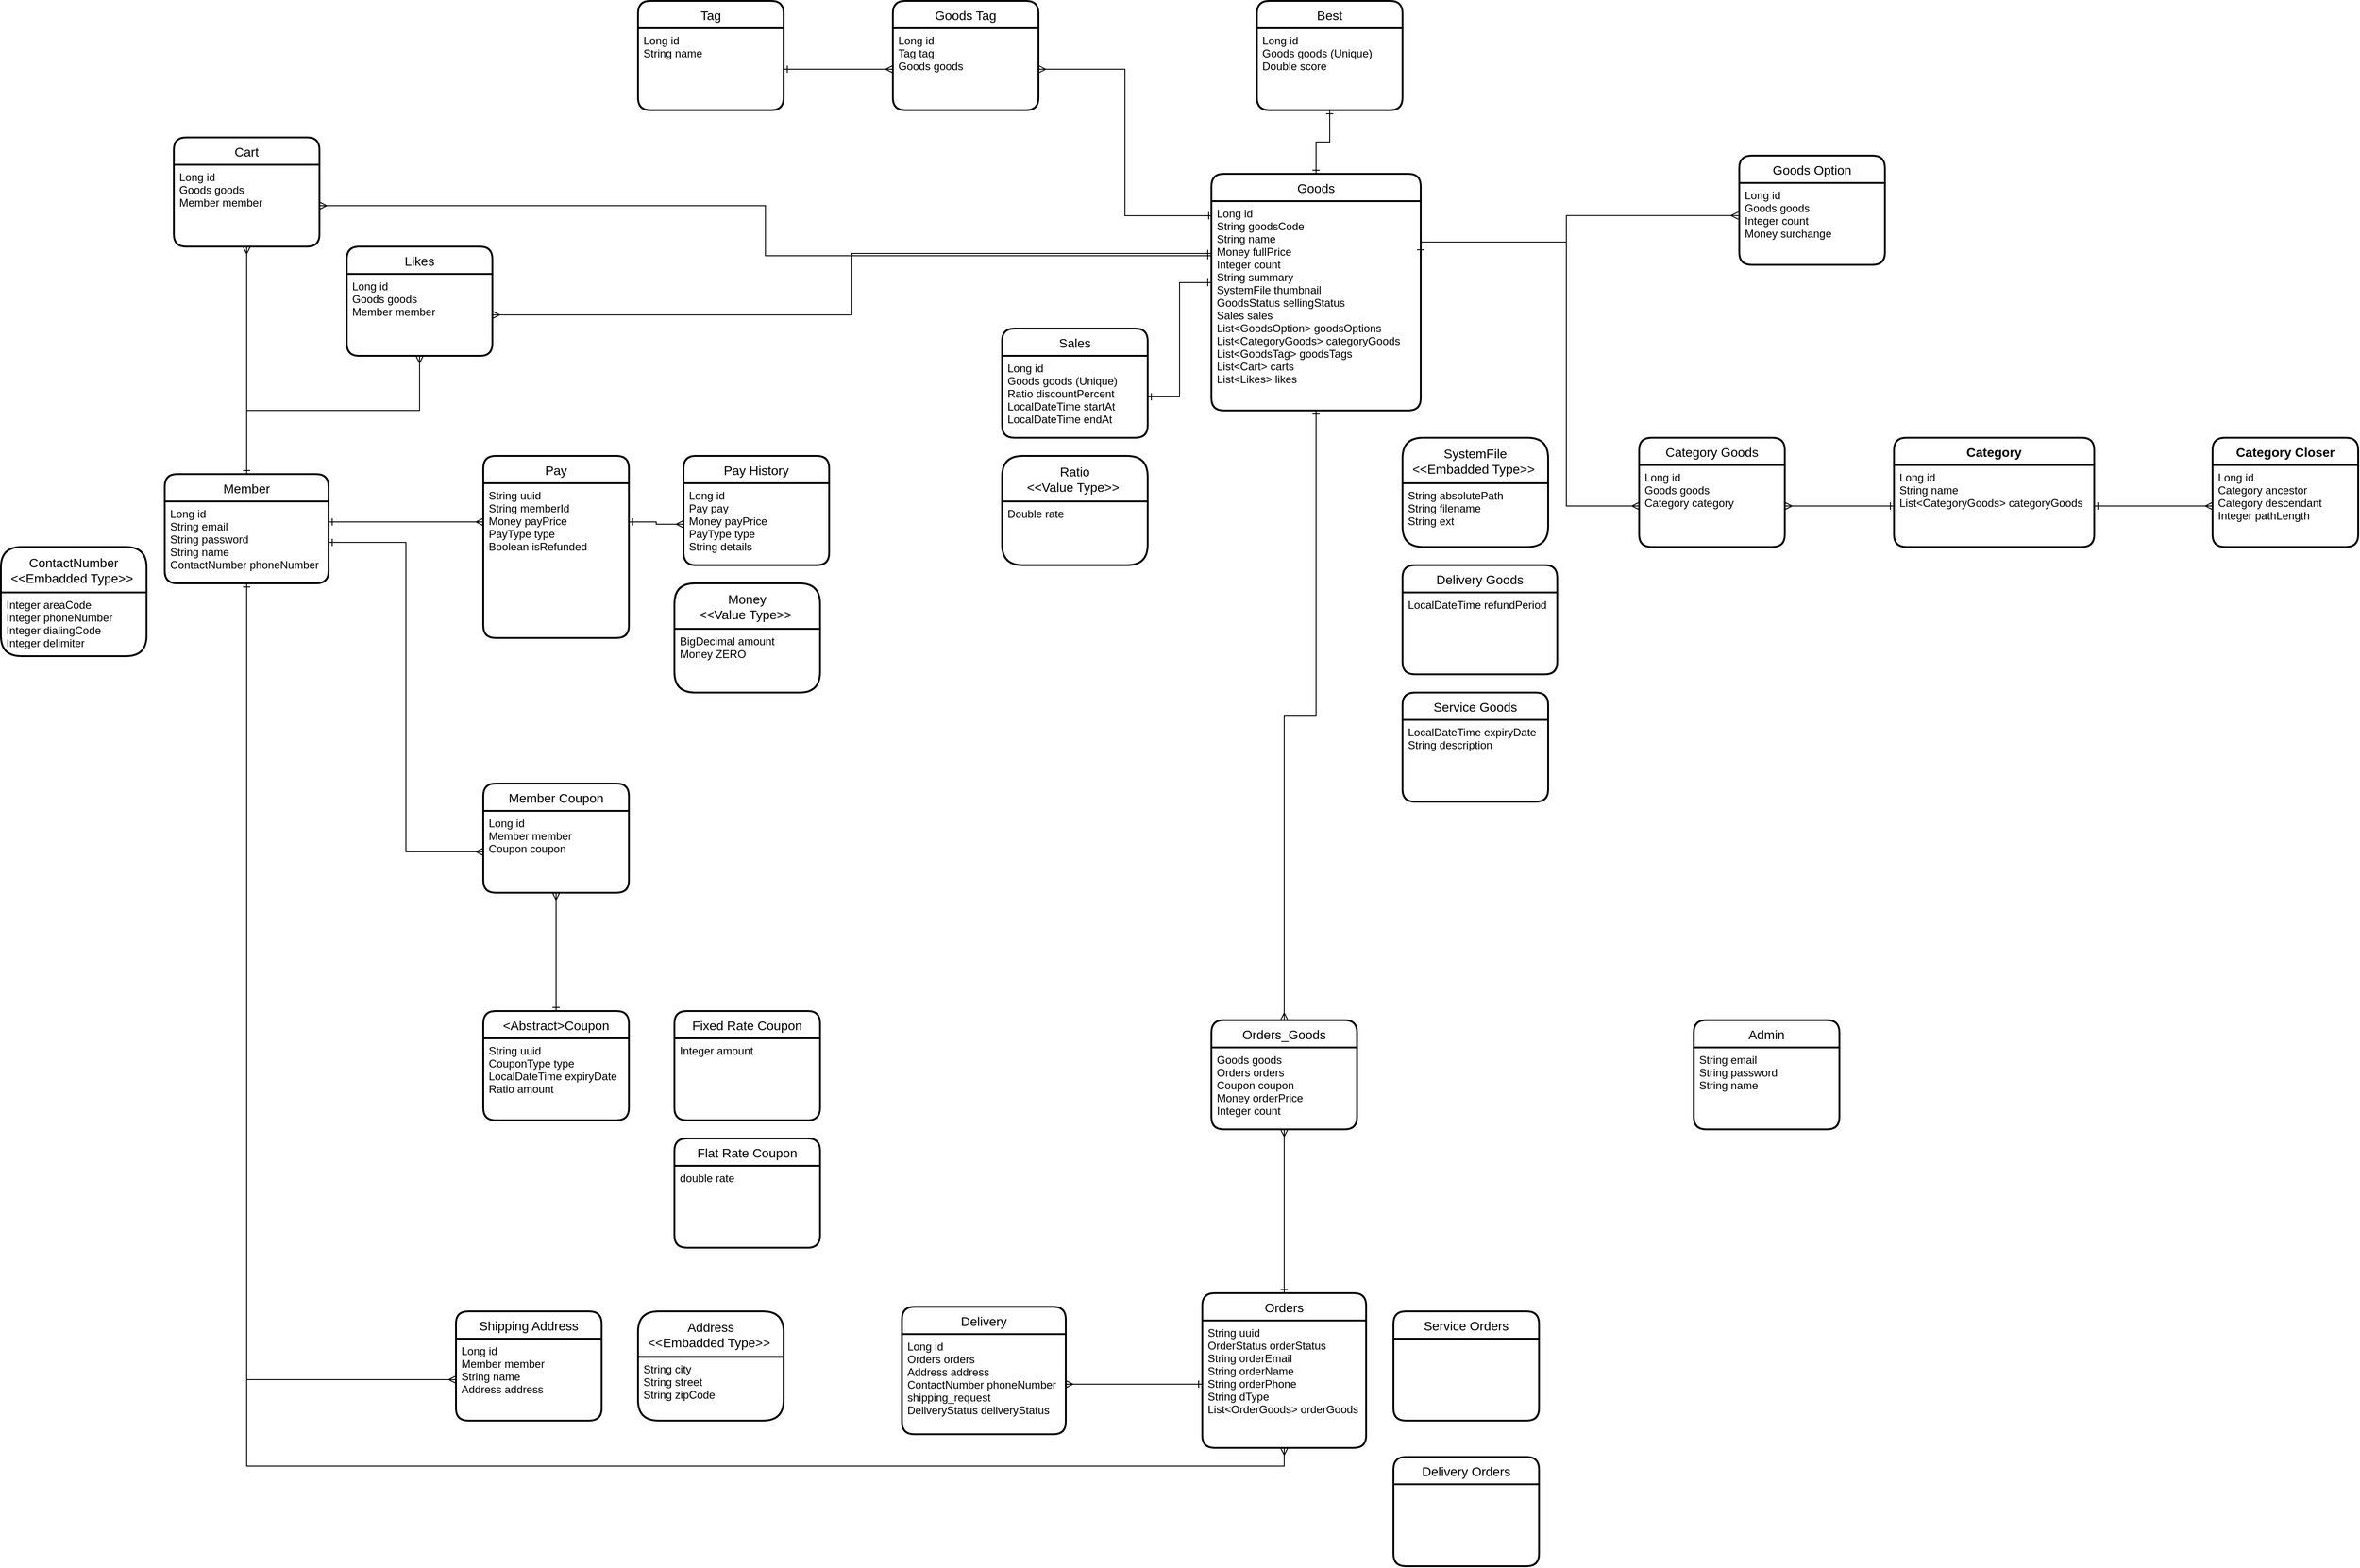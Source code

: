 <mxfile version="14.9.6" type="github">
  <diagram id="R2lEEEUBdFMjLlhIrx00" name="Page-1">
    <mxGraphModel dx="2787" dy="1233" grid="1" gridSize="10" guides="1" tooltips="1" connect="1" arrows="1" fold="1" page="1" pageScale="1" pageWidth="850" pageHeight="1100" math="0" shadow="0" extFonts="Permanent Marker^https://fonts.googleapis.com/css?family=Permanent+Marker">
      <root>
        <mxCell id="0" />
        <mxCell id="1" parent="0" />
        <mxCell id="LhNx0IezDrV9IMbFQ53--1" value="Cart" style="swimlane;childLayout=stackLayout;horizontal=1;startSize=30;horizontalStack=0;rounded=1;fontSize=14;fontStyle=0;strokeWidth=2;resizeParent=0;resizeLast=1;shadow=0;dashed=0;align=center;" parent="1" vertex="1">
          <mxGeometry x="50" y="310" width="160" height="120" as="geometry" />
        </mxCell>
        <mxCell id="LhNx0IezDrV9IMbFQ53--2" value="Long id&#xa;Goods goods&#xa;Member member" style="align=left;strokeColor=none;fillColor=none;spacingLeft=4;fontSize=12;verticalAlign=top;resizable=0;rotatable=0;part=1;" parent="LhNx0IezDrV9IMbFQ53--1" vertex="1">
          <mxGeometry y="30" width="160" height="90" as="geometry" />
        </mxCell>
        <mxCell id="VUOV4kChI3UFozRKCIeM-19" style="edgeStyle=orthogonalEdgeStyle;rounded=0;orthogonalLoop=1;jettySize=auto;html=1;entryX=0;entryY=0.5;entryDx=0;entryDy=0;startArrow=ERone;startFill=0;endArrow=ERmany;endFill=0;exitX=1;exitY=0.25;exitDx=0;exitDy=0;" edge="1" parent="1" source="LhNx0IezDrV9IMbFQ53--4" target="LhNx0IezDrV9IMbFQ53--52">
          <mxGeometry relative="1" as="geometry">
            <Array as="points">
              <mxPoint x="1580" y="425" />
              <mxPoint x="1580" y="715" />
            </Array>
          </mxGeometry>
        </mxCell>
        <mxCell id="VUOV4kChI3UFozRKCIeM-22" style="edgeStyle=orthogonalEdgeStyle;rounded=0;orthogonalLoop=1;jettySize=auto;html=1;entryX=0.5;entryY=1;entryDx=0;entryDy=0;startArrow=ERone;startFill=0;endArrow=ERone;endFill=0;" edge="1" parent="1" source="LhNx0IezDrV9IMbFQ53--3" target="LhNx0IezDrV9IMbFQ53--47">
          <mxGeometry relative="1" as="geometry" />
        </mxCell>
        <mxCell id="VUOV4kChI3UFozRKCIeM-29" style="edgeStyle=orthogonalEdgeStyle;rounded=0;orthogonalLoop=1;jettySize=auto;html=1;startArrow=ERone;startFill=0;endArrow=ERmany;endFill=0;" edge="1" parent="1" source="LhNx0IezDrV9IMbFQ53--3" target="LhNx0IezDrV9IMbFQ53--2">
          <mxGeometry relative="1" as="geometry">
            <Array as="points">
              <mxPoint x="700" y="440" />
              <mxPoint x="700" y="385" />
            </Array>
          </mxGeometry>
        </mxCell>
        <mxCell id="LhNx0IezDrV9IMbFQ53--3" value="Goods" style="swimlane;childLayout=stackLayout;horizontal=1;startSize=30;horizontalStack=0;rounded=1;fontSize=14;fontStyle=0;strokeWidth=2;resizeParent=0;resizeLast=1;shadow=0;dashed=0;align=center;" parent="1" vertex="1">
          <mxGeometry x="1190" y="350" width="230" height="260" as="geometry" />
        </mxCell>
        <mxCell id="LhNx0IezDrV9IMbFQ53--4" value="Long id&#xa;String goodsCode&#xa;String name&#xa;Money fullPrice&#xa;Integer count&#xa;String summary&#xa;SystemFile thumbnail&#xa;GoodsStatus sellingStatus&#xa;Sales sales&#xa;List&lt;GoodsOption&gt; goodsOptions&#xa;List&lt;CategoryGoods&gt; categoryGoods&#xa;List&lt;GoodsTag&gt; goodsTags&#xa;List&lt;Cart&gt; carts&#xa;List&lt;Likes&gt; likes" style="align=left;strokeColor=none;fillColor=none;spacingLeft=4;fontSize=12;verticalAlign=top;resizable=0;rotatable=0;part=1;" parent="LhNx0IezDrV9IMbFQ53--3" vertex="1">
          <mxGeometry y="30" width="230" height="230" as="geometry" />
        </mxCell>
        <mxCell id="VUOV4kChI3UFozRKCIeM-26" style="edgeStyle=orthogonalEdgeStyle;rounded=0;orthogonalLoop=1;jettySize=auto;html=1;startArrow=ERone;startFill=0;endArrow=ERmany;endFill=0;" edge="1" parent="1" source="LhNx0IezDrV9IMbFQ53--6" target="LhNx0IezDrV9IMbFQ53--9">
          <mxGeometry relative="1" as="geometry">
            <Array as="points">
              <mxPoint x="130" y="610" />
              <mxPoint x="320" y="610" />
            </Array>
          </mxGeometry>
        </mxCell>
        <mxCell id="VUOV4kChI3UFozRKCIeM-27" style="edgeStyle=orthogonalEdgeStyle;rounded=0;orthogonalLoop=1;jettySize=auto;html=1;entryX=0.5;entryY=1;entryDx=0;entryDy=0;startArrow=ERone;startFill=0;endArrow=ERmany;endFill=0;" edge="1" parent="1" source="LhNx0IezDrV9IMbFQ53--6" target="LhNx0IezDrV9IMbFQ53--2">
          <mxGeometry relative="1" as="geometry" />
        </mxCell>
        <mxCell id="LhNx0IezDrV9IMbFQ53--6" value="Member" style="swimlane;childLayout=stackLayout;horizontal=1;startSize=30;horizontalStack=0;rounded=1;fontSize=14;fontStyle=0;strokeWidth=2;resizeParent=0;resizeLast=1;shadow=0;dashed=0;align=center;" parent="1" vertex="1">
          <mxGeometry x="40" y="680" width="180" height="120" as="geometry" />
        </mxCell>
        <mxCell id="LhNx0IezDrV9IMbFQ53--7" value="Long id&#xa;String email&#xa;String password&#xa;String name&#xa;ContactNumber phoneNumber" style="align=left;strokeColor=none;fillColor=none;spacingLeft=4;fontSize=12;verticalAlign=top;resizable=0;rotatable=0;part=1;" parent="LhNx0IezDrV9IMbFQ53--6" vertex="1">
          <mxGeometry y="30" width="180" height="90" as="geometry" />
        </mxCell>
        <mxCell id="LhNx0IezDrV9IMbFQ53--8" value="Likes" style="swimlane;childLayout=stackLayout;horizontal=1;startSize=30;horizontalStack=0;rounded=1;fontSize=14;fontStyle=0;strokeWidth=2;resizeParent=0;resizeLast=1;shadow=0;dashed=0;align=center;" parent="1" vertex="1">
          <mxGeometry x="240" y="430" width="160" height="120" as="geometry" />
        </mxCell>
        <mxCell id="LhNx0IezDrV9IMbFQ53--9" value="Long id&#xa;Goods goods&#xa;Member member" style="align=left;strokeColor=none;fillColor=none;spacingLeft=4;fontSize=12;verticalAlign=top;resizable=0;rotatable=0;part=1;" parent="LhNx0IezDrV9IMbFQ53--8" vertex="1">
          <mxGeometry y="30" width="160" height="90" as="geometry" />
        </mxCell>
        <mxCell id="LhNx0IezDrV9IMbFQ53--11" value="Sales" style="swimlane;childLayout=stackLayout;horizontal=1;startSize=30;horizontalStack=0;rounded=1;fontSize=14;fontStyle=0;strokeWidth=2;resizeParent=0;resizeLast=1;shadow=0;dashed=0;align=center;" parent="1" vertex="1">
          <mxGeometry x="960" y="520" width="160" height="120" as="geometry" />
        </mxCell>
        <mxCell id="LhNx0IezDrV9IMbFQ53--12" value="Long id&#xa;Goods goods (Unique)&#xa;Ratio discountPercent&#xa;LocalDateTime startAt&#xa;LocalDateTime endAt" style="align=left;strokeColor=none;fillColor=none;spacingLeft=4;fontSize=12;verticalAlign=top;resizable=0;rotatable=0;part=1;" parent="LhNx0IezDrV9IMbFQ53--11" vertex="1">
          <mxGeometry y="30" width="160" height="90" as="geometry" />
        </mxCell>
        <mxCell id="LhNx0IezDrV9IMbFQ53--13" value="Pay" style="swimlane;childLayout=stackLayout;horizontal=1;startSize=30;horizontalStack=0;rounded=1;fontSize=14;fontStyle=0;strokeWidth=2;resizeParent=0;resizeLast=1;shadow=0;dashed=0;align=center;" parent="1" vertex="1">
          <mxGeometry x="390" y="660" width="160" height="200" as="geometry" />
        </mxCell>
        <mxCell id="LhNx0IezDrV9IMbFQ53--14" value="String uuid&#xa;String memberId&#xa;Money payPrice&#xa;PayType type&#xa;Boolean isRefunded&#xa;" style="align=left;strokeColor=none;fillColor=none;spacingLeft=4;fontSize=12;verticalAlign=top;resizable=0;rotatable=0;part=1;" parent="LhNx0IezDrV9IMbFQ53--13" vertex="1">
          <mxGeometry y="30" width="160" height="170" as="geometry" />
        </mxCell>
        <mxCell id="LhNx0IezDrV9IMbFQ53--16" value="Pay History" style="swimlane;childLayout=stackLayout;horizontal=1;startSize=30;horizontalStack=0;rounded=1;fontSize=14;fontStyle=0;strokeWidth=2;resizeParent=0;resizeLast=1;shadow=0;dashed=0;align=center;" parent="1" vertex="1">
          <mxGeometry x="610" y="660" width="160" height="120" as="geometry" />
        </mxCell>
        <mxCell id="LhNx0IezDrV9IMbFQ53--17" value="Long id&#xa;Pay pay&#xa;Money payPrice&#xa;PayType type&#xa;String details" style="align=left;strokeColor=none;fillColor=none;spacingLeft=4;fontSize=12;verticalAlign=top;resizable=0;rotatable=0;part=1;" parent="LhNx0IezDrV9IMbFQ53--16" vertex="1">
          <mxGeometry y="30" width="160" height="90" as="geometry" />
        </mxCell>
        <mxCell id="LhNx0IezDrV9IMbFQ53--19" value="Member Coupon" style="swimlane;childLayout=stackLayout;horizontal=1;startSize=30;horizontalStack=0;rounded=1;fontSize=14;fontStyle=0;strokeWidth=2;resizeParent=0;resizeLast=1;shadow=0;dashed=0;align=center;" parent="1" vertex="1">
          <mxGeometry x="390" y="1020" width="160" height="120" as="geometry" />
        </mxCell>
        <mxCell id="LhNx0IezDrV9IMbFQ53--20" value="Long id&#xa;Member member&#xa;Coupon coupon" style="align=left;strokeColor=none;fillColor=none;spacingLeft=4;fontSize=12;verticalAlign=top;resizable=0;rotatable=0;part=1;" parent="LhNx0IezDrV9IMbFQ53--19" vertex="1">
          <mxGeometry y="30" width="160" height="90" as="geometry" />
        </mxCell>
        <mxCell id="VUOV4kChI3UFozRKCIeM-11" style="edgeStyle=orthogonalEdgeStyle;rounded=0;orthogonalLoop=1;jettySize=auto;html=1;exitX=0.5;exitY=0;exitDx=0;exitDy=0;entryX=0.5;entryY=1;entryDx=0;entryDy=0;startArrow=ERone;startFill=0;endArrow=ERmany;endFill=0;" edge="1" parent="1" source="LhNx0IezDrV9IMbFQ53--21" target="LhNx0IezDrV9IMbFQ53--20">
          <mxGeometry relative="1" as="geometry" />
        </mxCell>
        <mxCell id="LhNx0IezDrV9IMbFQ53--21" value="&lt;Abstract&gt;Coupon" style="swimlane;childLayout=stackLayout;horizontal=1;startSize=30;horizontalStack=0;rounded=1;fontSize=14;fontStyle=0;strokeWidth=2;resizeParent=0;resizeLast=1;shadow=0;dashed=0;align=center;" parent="1" vertex="1">
          <mxGeometry x="390" y="1270" width="160" height="120" as="geometry" />
        </mxCell>
        <mxCell id="LhNx0IezDrV9IMbFQ53--22" value="String uuid&#xa;CouponType type&#xa;LocalDateTime expiryDate&#xa;Ratio amount" style="align=left;strokeColor=none;fillColor=none;spacingLeft=4;fontSize=12;verticalAlign=top;resizable=0;rotatable=0;part=1;" parent="LhNx0IezDrV9IMbFQ53--21" vertex="1">
          <mxGeometry y="30" width="160" height="90" as="geometry" />
        </mxCell>
        <mxCell id="LhNx0IezDrV9IMbFQ53--23" value="Fixed Rate Coupon" style="swimlane;childLayout=stackLayout;horizontal=1;startSize=30;horizontalStack=0;rounded=1;fontSize=14;fontStyle=0;strokeWidth=2;resizeParent=0;resizeLast=1;shadow=0;dashed=0;align=center;" parent="1" vertex="1">
          <mxGeometry x="600" y="1270" width="160" height="120" as="geometry" />
        </mxCell>
        <mxCell id="LhNx0IezDrV9IMbFQ53--24" value="Integer amount" style="align=left;strokeColor=none;fillColor=none;spacingLeft=4;fontSize=12;verticalAlign=top;resizable=0;rotatable=0;part=1;" parent="LhNx0IezDrV9IMbFQ53--23" vertex="1">
          <mxGeometry y="30" width="160" height="90" as="geometry" />
        </mxCell>
        <mxCell id="LhNx0IezDrV9IMbFQ53--25" value="Flat Rate Coupon" style="swimlane;childLayout=stackLayout;horizontal=1;startSize=30;horizontalStack=0;rounded=1;fontSize=14;fontStyle=0;strokeWidth=2;resizeParent=0;resizeLast=1;shadow=0;dashed=0;align=center;" parent="1" vertex="1">
          <mxGeometry x="600" y="1410" width="160" height="120" as="geometry" />
        </mxCell>
        <mxCell id="LhNx0IezDrV9IMbFQ53--26" value="double rate" style="align=left;strokeColor=none;fillColor=none;spacingLeft=4;fontSize=12;verticalAlign=top;resizable=0;rotatable=0;part=1;" parent="LhNx0IezDrV9IMbFQ53--25" vertex="1">
          <mxGeometry y="30" width="160" height="90" as="geometry" />
        </mxCell>
        <mxCell id="LhNx0IezDrV9IMbFQ53--27" value="Shipping Address" style="swimlane;childLayout=stackLayout;horizontal=1;startSize=30;horizontalStack=0;rounded=1;fontSize=14;fontStyle=0;strokeWidth=2;resizeParent=0;resizeLast=1;shadow=0;dashed=0;align=center;" parent="1" vertex="1">
          <mxGeometry x="360" y="1600" width="160" height="120" as="geometry" />
        </mxCell>
        <mxCell id="LhNx0IezDrV9IMbFQ53--28" value="Long id&#xa;Member member&#xa;String name&#xa;Address address" style="align=left;strokeColor=none;fillColor=none;spacingLeft=4;fontSize=12;verticalAlign=top;resizable=0;rotatable=0;part=1;" parent="LhNx0IezDrV9IMbFQ53--27" vertex="1">
          <mxGeometry y="30" width="160" height="90" as="geometry" />
        </mxCell>
        <mxCell id="LhNx0IezDrV9IMbFQ53--29" value="Delivery" style="swimlane;childLayout=stackLayout;horizontal=1;startSize=30;horizontalStack=0;rounded=1;fontSize=14;fontStyle=0;strokeWidth=2;resizeParent=0;resizeLast=1;shadow=0;dashed=0;align=center;" parent="1" vertex="1">
          <mxGeometry x="850" y="1595" width="180" height="140" as="geometry" />
        </mxCell>
        <mxCell id="LhNx0IezDrV9IMbFQ53--30" value="Long id&#xa;Orders orders&#xa;Address address&#xa;ContactNumber phoneNumber&#xa;shipping_request&#xa;DeliveryStatus deliveryStatus&#xa;" style="align=left;strokeColor=none;fillColor=none;spacingLeft=4;fontSize=12;verticalAlign=top;resizable=0;rotatable=0;part=1;" parent="LhNx0IezDrV9IMbFQ53--29" vertex="1">
          <mxGeometry y="30" width="180" height="110" as="geometry" />
        </mxCell>
        <mxCell id="VUOV4kChI3UFozRKCIeM-15" style="edgeStyle=orthogonalEdgeStyle;rounded=0;orthogonalLoop=1;jettySize=auto;html=1;exitX=0.5;exitY=0;exitDx=0;exitDy=0;entryX=0.5;entryY=1;entryDx=0;entryDy=0;startArrow=ERone;startFill=0;endArrow=ERmany;endFill=0;" edge="1" parent="1" source="LhNx0IezDrV9IMbFQ53--31" target="LhNx0IezDrV9IMbFQ53--39">
          <mxGeometry relative="1" as="geometry" />
        </mxCell>
        <mxCell id="LhNx0IezDrV9IMbFQ53--31" value="Orders" style="swimlane;childLayout=stackLayout;horizontal=1;startSize=30;horizontalStack=0;rounded=1;fontSize=14;fontStyle=0;strokeWidth=2;resizeParent=0;resizeLast=1;shadow=0;dashed=0;align=center;" parent="1" vertex="1">
          <mxGeometry x="1180" y="1580" width="180" height="170" as="geometry" />
        </mxCell>
        <mxCell id="LhNx0IezDrV9IMbFQ53--32" value="String uuid&#xa;OrderStatus orderStatus&#xa;String orderEmail&#xa;String orderName&#xa;String orderPhone&#xa;String dType&#xa;List&lt;OrderGoods&gt; orderGoods" style="align=left;strokeColor=none;fillColor=none;spacingLeft=4;fontSize=12;verticalAlign=top;resizable=0;rotatable=0;part=1;" parent="LhNx0IezDrV9IMbFQ53--31" vertex="1">
          <mxGeometry y="30" width="180" height="140" as="geometry" />
        </mxCell>
        <mxCell id="LhNx0IezDrV9IMbFQ53--34" value="Service Orders" style="swimlane;childLayout=stackLayout;horizontal=1;startSize=30;horizontalStack=0;rounded=1;fontSize=14;fontStyle=0;strokeWidth=2;resizeParent=0;resizeLast=1;shadow=0;dashed=0;align=center;" parent="1" vertex="1">
          <mxGeometry x="1390" y="1600" width="160" height="120" as="geometry" />
        </mxCell>
        <mxCell id="LhNx0IezDrV9IMbFQ53--36" value="Delivery Orders" style="swimlane;childLayout=stackLayout;horizontal=1;startSize=30;horizontalStack=0;rounded=1;fontSize=14;fontStyle=0;strokeWidth=2;resizeParent=0;resizeLast=1;shadow=0;dashed=0;align=center;" parent="1" vertex="1">
          <mxGeometry x="1390" y="1760" width="160" height="120" as="geometry" />
        </mxCell>
        <mxCell id="LhNx0IezDrV9IMbFQ53--38" value="Orders_Goods" style="swimlane;childLayout=stackLayout;horizontal=1;startSize=30;horizontalStack=0;rounded=1;fontSize=14;fontStyle=0;strokeWidth=2;resizeParent=0;resizeLast=1;shadow=0;dashed=0;align=center;" parent="1" vertex="1">
          <mxGeometry x="1190" y="1280" width="160" height="120" as="geometry" />
        </mxCell>
        <mxCell id="LhNx0IezDrV9IMbFQ53--39" value="Goods goods&#xa;Orders orders&#xa;Coupon coupon&#xa;Money orderPrice&#xa;Integer count" style="align=left;strokeColor=none;fillColor=none;spacingLeft=4;fontSize=12;verticalAlign=top;resizable=0;rotatable=0;part=1;" parent="LhNx0IezDrV9IMbFQ53--38" vertex="1">
          <mxGeometry y="30" width="160" height="90" as="geometry" />
        </mxCell>
        <mxCell id="LhNx0IezDrV9IMbFQ53--40" value="Admin" style="swimlane;childLayout=stackLayout;horizontal=1;startSize=30;horizontalStack=0;rounded=1;fontSize=14;fontStyle=0;strokeWidth=2;resizeParent=0;resizeLast=1;shadow=0;dashed=0;align=center;" parent="1" vertex="1">
          <mxGeometry x="1720" y="1280" width="160" height="120" as="geometry" />
        </mxCell>
        <mxCell id="LhNx0IezDrV9IMbFQ53--41" value="String email&#xa;String password&#xa;String name" style="align=left;strokeColor=none;fillColor=none;spacingLeft=4;fontSize=12;verticalAlign=top;resizable=0;rotatable=0;part=1;" parent="LhNx0IezDrV9IMbFQ53--40" vertex="1">
          <mxGeometry y="30" width="160" height="90" as="geometry" />
        </mxCell>
        <mxCell id="LhNx0IezDrV9IMbFQ53--42" value="Goods Tag" style="swimlane;childLayout=stackLayout;horizontal=1;startSize=30;horizontalStack=0;rounded=1;fontSize=14;fontStyle=0;strokeWidth=2;resizeParent=0;resizeLast=1;shadow=0;dashed=0;align=center;" parent="1" vertex="1">
          <mxGeometry x="840" y="160" width="160" height="120" as="geometry" />
        </mxCell>
        <mxCell id="LhNx0IezDrV9IMbFQ53--43" value="Long id&#xa;Tag tag&#xa;Goods goods" style="align=left;strokeColor=none;fillColor=none;spacingLeft=4;fontSize=12;verticalAlign=top;resizable=0;rotatable=0;part=1;" parent="LhNx0IezDrV9IMbFQ53--42" vertex="1">
          <mxGeometry y="30" width="160" height="90" as="geometry" />
        </mxCell>
        <mxCell id="LhNx0IezDrV9IMbFQ53--44" value="Tag" style="swimlane;childLayout=stackLayout;horizontal=1;startSize=30;horizontalStack=0;rounded=1;fontSize=14;fontStyle=0;strokeWidth=2;resizeParent=0;resizeLast=1;shadow=0;dashed=0;align=center;" parent="1" vertex="1">
          <mxGeometry x="560" y="160" width="160" height="120" as="geometry" />
        </mxCell>
        <mxCell id="LhNx0IezDrV9IMbFQ53--45" value="Long id&#xa;String name&#xa;" style="align=left;strokeColor=none;fillColor=none;spacingLeft=4;fontSize=12;verticalAlign=top;resizable=0;rotatable=0;part=1;" parent="LhNx0IezDrV9IMbFQ53--44" vertex="1">
          <mxGeometry y="30" width="160" height="90" as="geometry" />
        </mxCell>
        <mxCell id="LhNx0IezDrV9IMbFQ53--46" value="Best" style="swimlane;childLayout=stackLayout;horizontal=1;startSize=30;horizontalStack=0;rounded=1;fontSize=14;fontStyle=0;strokeWidth=2;resizeParent=0;resizeLast=1;shadow=0;dashed=0;align=center;" parent="1" vertex="1">
          <mxGeometry x="1240" y="160" width="160" height="120" as="geometry" />
        </mxCell>
        <mxCell id="LhNx0IezDrV9IMbFQ53--47" value="Long id&#xa;Goods goods (Unique)&#xa;Double score&#xa;" style="align=left;strokeColor=none;fillColor=none;spacingLeft=4;fontSize=12;verticalAlign=top;resizable=0;rotatable=0;part=1;" parent="LhNx0IezDrV9IMbFQ53--46" vertex="1">
          <mxGeometry y="30" width="160" height="90" as="geometry" />
        </mxCell>
        <mxCell id="LhNx0IezDrV9IMbFQ53--49" value="Goods Option" style="swimlane;childLayout=stackLayout;horizontal=1;startSize=30;horizontalStack=0;rounded=1;fontSize=14;fontStyle=0;strokeWidth=2;resizeParent=0;resizeLast=1;shadow=0;dashed=0;align=center;" parent="1" vertex="1">
          <mxGeometry x="1770" y="330" width="160" height="120" as="geometry" />
        </mxCell>
        <mxCell id="LhNx0IezDrV9IMbFQ53--50" value="Long id&#xa;Goods goods&#xa;Integer count&#xa;Money surchange" style="align=left;strokeColor=none;fillColor=none;spacingLeft=4;fontSize=12;verticalAlign=top;resizable=0;rotatable=0;part=1;" parent="LhNx0IezDrV9IMbFQ53--49" vertex="1">
          <mxGeometry y="30" width="160" height="90" as="geometry" />
        </mxCell>
        <mxCell id="LhNx0IezDrV9IMbFQ53--51" value="Category Goods" style="swimlane;childLayout=stackLayout;horizontal=1;startSize=30;horizontalStack=0;rounded=1;fontSize=14;fontStyle=0;strokeWidth=2;resizeParent=0;resizeLast=1;shadow=0;dashed=0;align=center;" parent="1" vertex="1">
          <mxGeometry x="1660" y="640" width="160" height="120" as="geometry" />
        </mxCell>
        <mxCell id="LhNx0IezDrV9IMbFQ53--52" value="Long id&#xa;Goods goods&#xa;Category category" style="align=left;strokeColor=none;fillColor=none;spacingLeft=4;fontSize=12;verticalAlign=top;resizable=0;rotatable=0;part=1;" parent="LhNx0IezDrV9IMbFQ53--51" vertex="1">
          <mxGeometry y="30" width="160" height="90" as="geometry" />
        </mxCell>
        <mxCell id="LhNx0IezDrV9IMbFQ53--53" value="Delivery Goods" style="swimlane;childLayout=stackLayout;horizontal=1;startSize=30;horizontalStack=0;rounded=1;fontSize=14;fontStyle=0;strokeWidth=2;resizeParent=0;resizeLast=1;shadow=0;dashed=0;align=center;" parent="1" vertex="1">
          <mxGeometry x="1400" y="780" width="170" height="120" as="geometry" />
        </mxCell>
        <mxCell id="LhNx0IezDrV9IMbFQ53--54" value="LocalDateTime refundPeriod" style="align=left;strokeColor=none;fillColor=none;spacingLeft=4;fontSize=12;verticalAlign=top;resizable=0;rotatable=0;part=1;" parent="LhNx0IezDrV9IMbFQ53--53" vertex="1">
          <mxGeometry y="30" width="170" height="90" as="geometry" />
        </mxCell>
        <mxCell id="LhNx0IezDrV9IMbFQ53--55" value="Service Goods" style="swimlane;childLayout=stackLayout;horizontal=1;startSize=30;horizontalStack=0;rounded=1;fontSize=14;fontStyle=0;strokeWidth=2;resizeParent=0;resizeLast=1;shadow=0;dashed=0;align=center;" parent="1" vertex="1">
          <mxGeometry x="1400" y="920" width="160" height="120" as="geometry" />
        </mxCell>
        <mxCell id="LhNx0IezDrV9IMbFQ53--56" value="LocalDateTime expiryDate&#xa;String description" style="align=left;strokeColor=none;fillColor=none;spacingLeft=4;fontSize=12;verticalAlign=top;resizable=0;rotatable=0;part=1;" parent="LhNx0IezDrV9IMbFQ53--55" vertex="1">
          <mxGeometry y="30" width="160" height="90" as="geometry" />
        </mxCell>
        <mxCell id="LhNx0IezDrV9IMbFQ53--57" value="Category" style="swimlane;childLayout=stackLayout;horizontal=1;startSize=30;horizontalStack=0;rounded=1;fontSize=14;fontStyle=1;strokeWidth=2;resizeParent=0;resizeLast=1;shadow=0;dashed=0;align=center;" parent="1" vertex="1">
          <mxGeometry x="1940" y="640" width="220" height="120" as="geometry" />
        </mxCell>
        <mxCell id="LhNx0IezDrV9IMbFQ53--58" value="Long id&#xa;String name&#xa;List&lt;CategoryGoods&gt; categoryGoods" style="align=left;strokeColor=none;fillColor=none;spacingLeft=4;fontSize=12;verticalAlign=top;resizable=0;rotatable=0;part=1;" parent="LhNx0IezDrV9IMbFQ53--57" vertex="1">
          <mxGeometry y="30" width="220" height="90" as="geometry" />
        </mxCell>
        <mxCell id="LhNx0IezDrV9IMbFQ53--59" value="Category Closer" style="swimlane;childLayout=stackLayout;horizontal=1;startSize=30;horizontalStack=0;rounded=1;fontSize=14;fontStyle=1;strokeWidth=2;resizeParent=0;resizeLast=1;shadow=0;dashed=0;align=center;" parent="1" vertex="1">
          <mxGeometry x="2290" y="640" width="160" height="120" as="geometry" />
        </mxCell>
        <mxCell id="LhNx0IezDrV9IMbFQ53--60" value="Long id&#xa;Category ancestor&#xa;Category descendant&#xa;Integer pathLength" style="align=left;strokeColor=none;fillColor=none;spacingLeft=4;fontSize=12;verticalAlign=top;resizable=0;rotatable=0;part=1;" parent="LhNx0IezDrV9IMbFQ53--59" vertex="1">
          <mxGeometry y="30" width="160" height="90" as="geometry" />
        </mxCell>
        <mxCell id="LhNx0IezDrV9IMbFQ53--66" value="ContactNumber&#xa;&lt;&lt;Embadded Type&gt;&gt; " style="swimlane;childLayout=stackLayout;horizontal=1;startSize=50;horizontalStack=0;rounded=1;fontSize=14;fontStyle=0;strokeWidth=2;resizeParent=0;resizeLast=1;shadow=0;dashed=0;align=center;" parent="1" vertex="1">
          <mxGeometry x="-140" y="760" width="160" height="120" as="geometry" />
        </mxCell>
        <mxCell id="LhNx0IezDrV9IMbFQ53--67" value="Integer areaCode&#xa;Integer phoneNumber&#xa;Integer dialingCode&#xa;Integer delimiter" style="align=left;strokeColor=none;fillColor=none;spacingLeft=4;fontSize=12;verticalAlign=top;resizable=0;rotatable=0;part=1;" parent="LhNx0IezDrV9IMbFQ53--66" vertex="1">
          <mxGeometry y="50" width="160" height="70" as="geometry" />
        </mxCell>
        <mxCell id="LhNx0IezDrV9IMbFQ53--68" value="Money&#xa;&lt;&lt;Value Type&gt;&gt; " style="swimlane;childLayout=stackLayout;horizontal=1;startSize=50;horizontalStack=0;rounded=1;fontSize=14;fontStyle=0;strokeWidth=2;resizeParent=0;resizeLast=1;shadow=0;dashed=0;align=center;" parent="1" vertex="1">
          <mxGeometry x="600" y="800" width="160" height="120" as="geometry" />
        </mxCell>
        <mxCell id="LhNx0IezDrV9IMbFQ53--69" value="BigDecimal amount&#xa;Money ZERO" style="align=left;strokeColor=none;fillColor=none;spacingLeft=4;fontSize=12;verticalAlign=top;resizable=0;rotatable=0;part=1;" parent="LhNx0IezDrV9IMbFQ53--68" vertex="1">
          <mxGeometry y="50" width="160" height="70" as="geometry" />
        </mxCell>
        <mxCell id="LhNx0IezDrV9IMbFQ53--78" value="Address&#xa;&lt;&lt;Embadded Type&gt;&gt; " style="swimlane;childLayout=stackLayout;horizontal=1;startSize=50;horizontalStack=0;rounded=1;fontSize=14;fontStyle=0;strokeWidth=2;resizeParent=0;resizeLast=1;shadow=0;dashed=0;align=center;" parent="1" vertex="1">
          <mxGeometry x="560" y="1600" width="160" height="120" as="geometry" />
        </mxCell>
        <mxCell id="LhNx0IezDrV9IMbFQ53--79" value="String city&#xa;String street&#xa;String zipCode" style="align=left;strokeColor=none;fillColor=none;spacingLeft=4;fontSize=12;verticalAlign=top;resizable=0;rotatable=0;part=1;" parent="LhNx0IezDrV9IMbFQ53--78" vertex="1">
          <mxGeometry y="50" width="160" height="70" as="geometry" />
        </mxCell>
        <mxCell id="LhNx0IezDrV9IMbFQ53--88" value="SystemFile&#xa;&lt;&lt;Embadded Type&gt;&gt; " style="swimlane;childLayout=stackLayout;horizontal=1;startSize=50;horizontalStack=0;rounded=1;fontSize=14;fontStyle=0;strokeWidth=2;resizeParent=0;resizeLast=1;shadow=0;dashed=0;align=center;" parent="1" vertex="1">
          <mxGeometry x="1400" y="640" width="160" height="120" as="geometry" />
        </mxCell>
        <mxCell id="LhNx0IezDrV9IMbFQ53--89" value="String absolutePath&#xa;String filename&#xa;String ext" style="align=left;strokeColor=none;fillColor=none;spacingLeft=4;fontSize=12;verticalAlign=top;resizable=0;rotatable=0;part=1;" parent="LhNx0IezDrV9IMbFQ53--88" vertex="1">
          <mxGeometry y="50" width="160" height="70" as="geometry" />
        </mxCell>
        <mxCell id="LhNx0IezDrV9IMbFQ53--91" value="Ratio&#xa;&lt;&lt;Value Type&gt;&gt; " style="swimlane;childLayout=stackLayout;horizontal=1;startSize=50;horizontalStack=0;rounded=1;fontSize=14;fontStyle=0;strokeWidth=2;resizeParent=0;resizeLast=1;shadow=0;dashed=0;align=center;" parent="1" vertex="1">
          <mxGeometry x="960" y="660" width="160" height="120" as="geometry" />
        </mxCell>
        <mxCell id="LhNx0IezDrV9IMbFQ53--92" value="Double rate" style="align=left;strokeColor=none;fillColor=none;spacingLeft=4;fontSize=12;verticalAlign=top;resizable=0;rotatable=0;part=1;" parent="LhNx0IezDrV9IMbFQ53--91" vertex="1">
          <mxGeometry y="50" width="160" height="70" as="geometry" />
        </mxCell>
        <mxCell id="VUOV4kChI3UFozRKCIeM-7" style="edgeStyle=orthogonalEdgeStyle;rounded=0;orthogonalLoop=1;jettySize=auto;html=1;exitX=1;exitY=0.25;exitDx=0;exitDy=0;entryX=0;entryY=0.25;entryDx=0;entryDy=0;startArrow=ERone;startFill=0;endArrow=ERmany;endFill=0;" edge="1" parent="1" source="LhNx0IezDrV9IMbFQ53--7" target="LhNx0IezDrV9IMbFQ53--14">
          <mxGeometry relative="1" as="geometry" />
        </mxCell>
        <mxCell id="VUOV4kChI3UFozRKCIeM-8" style="edgeStyle=orthogonalEdgeStyle;rounded=0;orthogonalLoop=1;jettySize=auto;html=1;exitX=1;exitY=0.25;exitDx=0;exitDy=0;startArrow=ERone;startFill=0;endArrow=ERmany;endFill=0;" edge="1" parent="1" source="LhNx0IezDrV9IMbFQ53--14" target="LhNx0IezDrV9IMbFQ53--17">
          <mxGeometry relative="1" as="geometry" />
        </mxCell>
        <mxCell id="VUOV4kChI3UFozRKCIeM-10" style="edgeStyle=orthogonalEdgeStyle;rounded=0;orthogonalLoop=1;jettySize=auto;html=1;entryX=0;entryY=0.5;entryDx=0;entryDy=0;startArrow=ERone;startFill=0;endArrow=ERmany;endFill=0;" edge="1" parent="1" source="LhNx0IezDrV9IMbFQ53--7" target="LhNx0IezDrV9IMbFQ53--20">
          <mxGeometry relative="1" as="geometry" />
        </mxCell>
        <mxCell id="VUOV4kChI3UFozRKCIeM-12" style="edgeStyle=orthogonalEdgeStyle;rounded=0;orthogonalLoop=1;jettySize=auto;html=1;exitX=0.5;exitY=1;exitDx=0;exitDy=0;entryX=0;entryY=0.5;entryDx=0;entryDy=0;startArrow=ERone;startFill=0;endArrow=ERmany;endFill=0;" edge="1" parent="1" source="LhNx0IezDrV9IMbFQ53--7" target="LhNx0IezDrV9IMbFQ53--28">
          <mxGeometry relative="1" as="geometry" />
        </mxCell>
        <mxCell id="VUOV4kChI3UFozRKCIeM-13" style="edgeStyle=orthogonalEdgeStyle;rounded=0;orthogonalLoop=1;jettySize=auto;html=1;startArrow=ERone;startFill=0;endArrow=ERmany;endFill=0;" edge="1" parent="1" source="LhNx0IezDrV9IMbFQ53--32" target="LhNx0IezDrV9IMbFQ53--30">
          <mxGeometry relative="1" as="geometry" />
        </mxCell>
        <mxCell id="VUOV4kChI3UFozRKCIeM-14" style="edgeStyle=orthogonalEdgeStyle;rounded=0;orthogonalLoop=1;jettySize=auto;html=1;exitX=0.5;exitY=1;exitDx=0;exitDy=0;entryX=0.5;entryY=1;entryDx=0;entryDy=0;startArrow=ERone;startFill=0;endArrow=ERmany;endFill=0;" edge="1" parent="1" source="LhNx0IezDrV9IMbFQ53--7" target="LhNx0IezDrV9IMbFQ53--32">
          <mxGeometry relative="1" as="geometry" />
        </mxCell>
        <mxCell id="VUOV4kChI3UFozRKCIeM-16" style="edgeStyle=orthogonalEdgeStyle;rounded=0;orthogonalLoop=1;jettySize=auto;html=1;exitX=0.5;exitY=1;exitDx=0;exitDy=0;entryX=0.5;entryY=0;entryDx=0;entryDy=0;startArrow=ERone;startFill=0;endArrow=ERmany;endFill=0;" edge="1" parent="1" source="LhNx0IezDrV9IMbFQ53--4" target="LhNx0IezDrV9IMbFQ53--38">
          <mxGeometry relative="1" as="geometry" />
        </mxCell>
        <mxCell id="VUOV4kChI3UFozRKCIeM-18" style="edgeStyle=orthogonalEdgeStyle;rounded=0;orthogonalLoop=1;jettySize=auto;html=1;exitX=1;exitY=0.25;exitDx=0;exitDy=0;entryX=-0.007;entryY=0.399;entryDx=0;entryDy=0;entryPerimeter=0;startArrow=ERone;startFill=0;endArrow=ERmany;endFill=0;" edge="1" parent="1" source="LhNx0IezDrV9IMbFQ53--4" target="LhNx0IezDrV9IMbFQ53--50">
          <mxGeometry relative="1" as="geometry">
            <Array as="points">
              <mxPoint x="1580" y="425" />
              <mxPoint x="1580" y="396" />
            </Array>
          </mxGeometry>
        </mxCell>
        <mxCell id="VUOV4kChI3UFozRKCIeM-20" style="edgeStyle=orthogonalEdgeStyle;rounded=0;orthogonalLoop=1;jettySize=auto;html=1;entryX=1;entryY=0.5;entryDx=0;entryDy=0;startArrow=ERone;startFill=0;endArrow=ERmany;endFill=0;" edge="1" parent="1" source="LhNx0IezDrV9IMbFQ53--58" target="LhNx0IezDrV9IMbFQ53--52">
          <mxGeometry relative="1" as="geometry" />
        </mxCell>
        <mxCell id="VUOV4kChI3UFozRKCIeM-21" style="edgeStyle=orthogonalEdgeStyle;rounded=0;orthogonalLoop=1;jettySize=auto;html=1;exitX=1;exitY=0.5;exitDx=0;exitDy=0;entryX=0;entryY=0.5;entryDx=0;entryDy=0;startArrow=ERone;startFill=0;endArrow=ERmany;endFill=0;" edge="1" parent="1" source="LhNx0IezDrV9IMbFQ53--58" target="LhNx0IezDrV9IMbFQ53--60">
          <mxGeometry relative="1" as="geometry" />
        </mxCell>
        <mxCell id="VUOV4kChI3UFozRKCIeM-23" style="edgeStyle=orthogonalEdgeStyle;rounded=0;orthogonalLoop=1;jettySize=auto;html=1;entryX=1;entryY=0.5;entryDx=0;entryDy=0;startArrow=ERone;startFill=0;endArrow=ERmany;endFill=0;" edge="1" parent="1" target="LhNx0IezDrV9IMbFQ53--43">
          <mxGeometry relative="1" as="geometry">
            <mxPoint x="1191" y="396" as="sourcePoint" />
            <Array as="points">
              <mxPoint x="1095" y="396" />
              <mxPoint x="1095" y="235" />
            </Array>
          </mxGeometry>
        </mxCell>
        <mxCell id="VUOV4kChI3UFozRKCIeM-24" style="edgeStyle=orthogonalEdgeStyle;rounded=0;orthogonalLoop=1;jettySize=auto;html=1;entryX=0;entryY=0.5;entryDx=0;entryDy=0;startArrow=ERone;startFill=0;endArrow=ERmany;endFill=0;" edge="1" parent="1" source="LhNx0IezDrV9IMbFQ53--45" target="LhNx0IezDrV9IMbFQ53--43">
          <mxGeometry relative="1" as="geometry" />
        </mxCell>
        <mxCell id="VUOV4kChI3UFozRKCIeM-25" style="edgeStyle=orthogonalEdgeStyle;rounded=0;orthogonalLoop=1;jettySize=auto;html=1;entryX=0;entryY=0.389;entryDx=0;entryDy=0;entryPerimeter=0;startArrow=ERone;startFill=0;endArrow=ERone;endFill=0;" edge="1" parent="1" source="LhNx0IezDrV9IMbFQ53--12" target="LhNx0IezDrV9IMbFQ53--4">
          <mxGeometry relative="1" as="geometry" />
        </mxCell>
        <mxCell id="VUOV4kChI3UFozRKCIeM-28" style="edgeStyle=orthogonalEdgeStyle;rounded=0;orthogonalLoop=1;jettySize=auto;html=1;exitX=0;exitY=0.25;exitDx=0;exitDy=0;entryX=1;entryY=0.5;entryDx=0;entryDy=0;startArrow=ERone;startFill=0;endArrow=ERmany;endFill=0;" edge="1" parent="1" source="LhNx0IezDrV9IMbFQ53--4" target="LhNx0IezDrV9IMbFQ53--9">
          <mxGeometry relative="1" as="geometry" />
        </mxCell>
      </root>
    </mxGraphModel>
  </diagram>
</mxfile>
